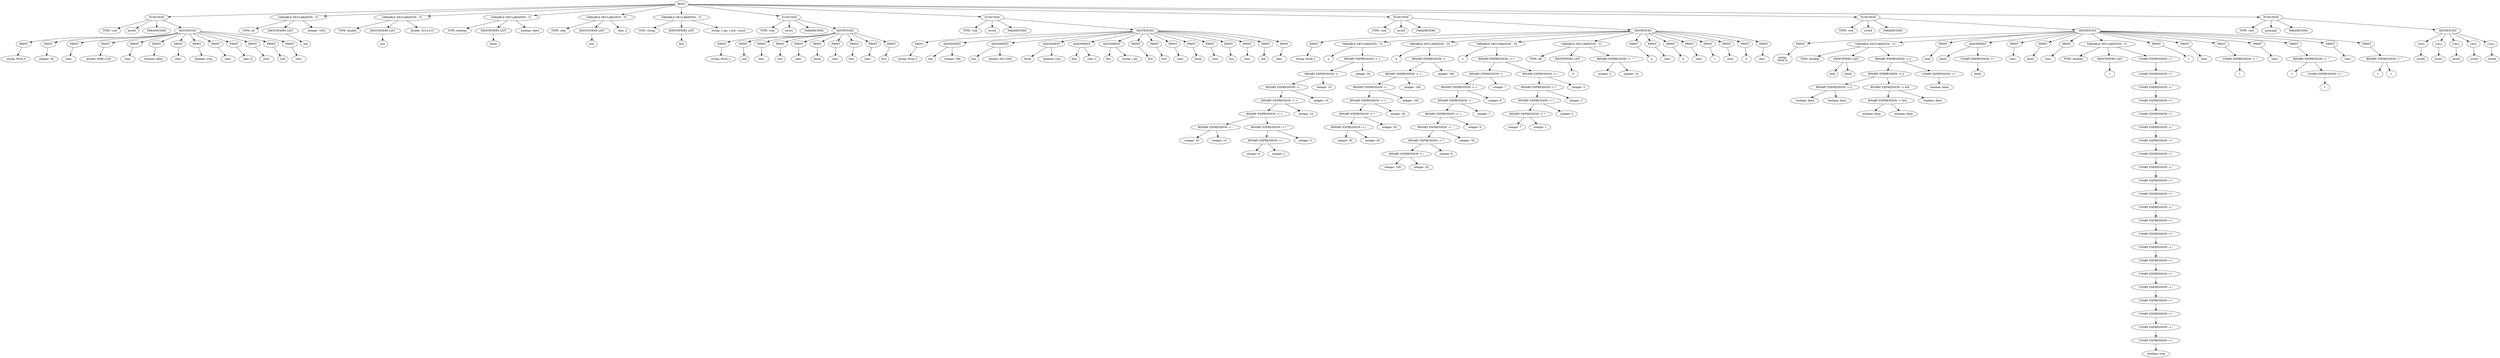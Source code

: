 digraph G{nodo0[label="ROOT"];
Node1[label="FUNCTION"];
nodo0->Node1;
Node2[label="TYPE: void"];
Node1->Node2;
Node3[label="nivel0"];
Node1->Node3;
Node4[label="PARAMETERS"];
Node1->Node4;
Node5[label="SENTENCES"];
Node1->Node5;
Node6[label="PRINT"];
Node5->Node6;
Node7[label=" string: Nivel 0\n"];
Node6->Node7;
Node8[label="PRINT"];
Node5->Node8;
Node9[label=" integer: 56"];
Node8->Node9;
Node10[label="PRINT"];
Node5->Node10;
Node11[label=" char: \n"];
Node10->Node11;
Node12[label="PRINT"];
Node5->Node12;
Node13[label=" double: 8596.2145"];
Node12->Node13;
Node14[label="PRINT"];
Node5->Node14;
Node15[label=" char: \n"];
Node14->Node15;
Node16[label="PRINT"];
Node5->Node16;
Node17[label=" boolean: false"];
Node16->Node17;
Node18[label="PRINT"];
Node5->Node18;
Node19[label=" char: \n"];
Node18->Node19;
Node20[label="PRINT"];
Node5->Node20;
Node21[label=" boolean: true"];
Node20->Node21;
Node22[label="PRINT"];
Node5->Node22;
Node23[label=" char: \n"];
Node22->Node23;
Node24[label="PRINT"];
Node5->Node24;
Node25[label=" char: b"];
Node24->Node25;
Node26[label="PRINT"];
Node5->Node26;
Node27[label=" char: \n"];
Node26->Node27;
Node28[label="PRINT"];
Node5->Node28;
Node29[label="null"];
Node28->Node29;
Node30[label="PRINT"];
Node5->Node30;
Node31[label=" char: \n"];
Node30->Node31;
Node32[label="VARIABLE DECLARATION - T1"];
nodo0->Node32;
Node33[label="TYPE: int"];
Node32->Node33;
Node34[label="IDENTIFIERS LIST"];
Node32->Node34;
Node35[label="one"];
Node34->Node35;
Node36[label=" integer: 1001"];
Node32->Node36;
Node37[label="VARIABLE DECLARATION - T1"];
nodo0->Node37;
Node38[label="TYPE: double"];
Node37->Node38;
Node39[label="IDENTIFIERS LIST"];
Node37->Node39;
Node40[label="two"];
Node39->Node40;
Node41[label=" double: 5214.215"];
Node37->Node41;
Node42[label="VARIABLE DECLARATION - T1"];
nodo0->Node42;
Node43[label="TYPE: boolean"];
Node42->Node43;
Node44[label="IDENTIFIERS LIST"];
Node42->Node44;
Node45[label="three"];
Node44->Node45;
Node46[label=" boolean: false"];
Node42->Node46;
Node47[label="VARIABLE DECLARATION - T1"];
nodo0->Node47;
Node48[label="TYPE: char"];
Node47->Node48;
Node49[label="IDENTIFIERS LIST"];
Node47->Node49;
Node50[label="four"];
Node49->Node50;
Node51[label=" char: y"];
Node47->Node51;
Node52[label="VARIABLE DECLARATION - T1"];
nodo0->Node52;
Node53[label="TYPE: string"];
Node52->Node53;
Node54[label="IDENTIFIERS LIST"];
Node52->Node54;
Node55[label="five"];
Node54->Node55;
Node56[label=" string: I can, i will, i must\n"];
Node52->Node56;
Node57[label="FUNCTION"];
nodo0->Node57;
Node58[label="TYPE: void"];
Node57->Node58;
Node59[label="nivel1"];
Node57->Node59;
Node60[label="PARAMETERS"];
Node57->Node60;
Node61[label="SENTENCES"];
Node57->Node61;
Node62[label="PRINT"];
Node61->Node62;
Node63[label=" string: Nivel 1:\n"];
Node62->Node63;
Node64[label="PRINT"];
Node61->Node64;
Node65[label="one"];
Node64->Node65;
Node66[label="PRINT"];
Node61->Node66;
Node67[label=" char: \n"];
Node66->Node67;
Node68[label="PRINT"];
Node61->Node68;
Node69[label="two"];
Node68->Node69;
Node70[label="PRINT"];
Node61->Node70;
Node71[label=" char: \n"];
Node70->Node71;
Node72[label="PRINT"];
Node61->Node72;
Node73[label="three"];
Node72->Node73;
Node74[label="PRINT"];
Node61->Node74;
Node75[label=" char: \n"];
Node74->Node75;
Node76[label="PRINT"];
Node61->Node76;
Node77[label="four"];
Node76->Node77;
Node78[label="PRINT"];
Node61->Node78;
Node79[label=" char: \n"];
Node78->Node79;
Node80[label="PRINT"];
Node61->Node80;
Node81[label="five"];
Node80->Node81;
Node82[label="FUNCTION"];
nodo0->Node82;
Node83[label="TYPE: void"];
Node82->Node83;
Node84[label="nivel2"];
Node82->Node84;
Node85[label="PARAMETERS"];
Node82->Node85;
Node86[label="SENTENCES"];
Node82->Node86;
Node87[label="PRINT"];
Node86->Node87;
Node88[label=" string: Nivel 2\n"];
Node87->Node88;
Node89[label="ASIGNMENT"];
Node86->Node89;
Node90[label="one"];
Node89->Node90;
Node91[label=" integer: 256"];
Node89->Node91;
Node92[label="ASIGNMENT"];
Node86->Node92;
Node93[label="two"];
Node92->Node93;
Node94[label=" double: 453.2345"];
Node92->Node94;
Node95[label="ASIGNMENT"];
Node86->Node95;
Node96[label="three"];
Node95->Node96;
Node97[label=" boolean: true"];
Node95->Node97;
Node98[label="ASIGNMENT"];
Node86->Node98;
Node99[label="four"];
Node98->Node99;
Node100[label=" char: x"];
Node98->Node100;
Node101[label="ASIGNMENT"];
Node86->Node101;
Node102[label="five"];
Node101->Node102;
Node103[label=" string: i am\n"];
Node101->Node103;
Node104[label="PRINT"];
Node86->Node104;
Node105[label="five"];
Node104->Node105;
Node106[label="PRINT"];
Node86->Node106;
Node107[label="four"];
Node106->Node107;
Node108[label="PRINT"];
Node86->Node108;
Node109[label=" char: \n"];
Node108->Node109;
Node110[label="PRINT"];
Node86->Node110;
Node111[label="three"];
Node110->Node111;
Node112[label="PRINT"];
Node86->Node112;
Node113[label=" char: \n"];
Node112->Node113;
Node114[label="PRINT"];
Node86->Node114;
Node115[label="two"];
Node114->Node115;
Node116[label="PRINT"];
Node86->Node116;
Node117[label=" char: \n"];
Node116->Node117;
Node118[label="PRINT"];
Node86->Node118;
Node119[label="one"];
Node118->Node119;
Node120[label="PRINT"];
Node86->Node120;
Node121[label=" char: \n"];
Node120->Node121;
Node122[label="FUNCTION"];
nodo0->Node122;
Node123[label="TYPE: void"];
Node122->Node123;
Node124[label="nivel3"];
Node122->Node124;
Node125[label="PARAMETERS"];
Node122->Node125;
Node126[label="SENTENCES"];
Node122->Node126;
Node127[label="PRINT"];
Node126->Node127;
Node128[label=" string: Nivel 3\n"];
Node127->Node128;
Node129[label="VARIABLE DECLARATION - T2"];
Node126->Node129;
Node130[label="a"];
Node129->Node130;
Node131[label="BINARY EXPRESSION -> +"];
Node129->Node131;
Node132[label="BINARY EXPRESSION -> -"];
Node131->Node132;
Node133[label="BINARY EXPRESSION -> -"];
Node132->Node133;
Node134[label="BINARY EXPRESSION -> +"];
Node133->Node134;
Node135[label="BINARY EXPRESSION -> +"];
Node134->Node135;
Node136[label="BINARY EXPRESSION -> -"];
Node135->Node136;
Node137[label=" integer: 20"];
Node136->Node137;
Node138[label=" integer: 10"];
Node136->Node138;
Node139[label="BINARY EXPRESSION -> *"];
Node135->Node139;
Node140[label="BINARY EXPRESSION -> /"];
Node139->Node140;
Node141[label=" integer: 8"];
Node140->Node141;
Node142[label=" integer: 2"];
Node140->Node142;
Node143[label=" integer: 3"];
Node139->Node143;
Node144[label=" integer: 10"];
Node134->Node144;
Node145[label=" integer: 10"];
Node133->Node145;
Node146[label=" integer: 10"];
Node132->Node146;
Node147[label=" integer: 50"];
Node131->Node147;
Node148[label="VARIABLE DECLARATION - T3"];
Node126->Node148;
Node149[label="b"];
Node148->Node149;
Node150[label="BINARY EXPRESSION -> -"];
Node148->Node150;
Node151[label="BINARY EXPRESSION -> +"];
Node150->Node151;
Node152[label="BINARY EXPRESSION -> -"];
Node151->Node152;
Node153[label="BINARY EXPRESSION -> +"];
Node152->Node153;
Node154[label="BINARY EXPRESSION -> *"];
Node153->Node154;
Node155[label="BINARY EXPRESSION -> /"];
Node154->Node155;
Node156[label=" integer: 50"];
Node155->Node156;
Node157[label=" integer: 50"];
Node155->Node157;
Node158[label=" integer: 50"];
Node154->Node158;
Node159[label=" integer: 50"];
Node153->Node159;
Node160[label=" integer: 100"];
Node152->Node160;
Node161[label=" integer: 100"];
Node151->Node161;
Node162[label=" integer: 100"];
Node150->Node162;
Node163[label="VARIABLE DECLARATION - T4"];
Node126->Node163;
Node164[label="c"];
Node163->Node164;
Node165[label="BINARY EXPRESSION -> +"];
Node163->Node165;
Node166[label="BINARY EXPRESSION -> -"];
Node165->Node166;
Node167[label="BINARY EXPRESSION -> +"];
Node166->Node167;
Node168[label="BINARY EXPRESSION -> -"];
Node167->Node168;
Node169[label="BINARY EXPRESSION -> +"];
Node168->Node169;
Node170[label="BINARY EXPRESSION -> -"];
Node169->Node170;
Node171[label="BINARY EXPRESSION -> *"];
Node170->Node171;
Node172[label="BINARY EXPRESSION -> /"];
Node171->Node172;
Node173[label=" integer: 100"];
Node172->Node173;
Node174[label=" integer: 20"];
Node172->Node174;
Node175[label=" integer: 9"];
Node171->Node175;
Node176[label=" integer: 78"];
Node170->Node176;
Node177[label=" integer: 6"];
Node169->Node177;
Node178[label=" integer: 7"];
Node168->Node178;
Node179[label=" integer: 8"];
Node167->Node179;
Node180[label=" integer: 7"];
Node166->Node180;
Node181[label="BINARY EXPRESSION -> /"];
Node165->Node181;
Node182[label="BINARY EXPRESSION -> *"];
Node181->Node182;
Node183[label="BINARY EXPRESSION -> *"];
Node182->Node183;
Node184[label="BINARY EXPRESSION -> *"];
Node183->Node184;
Node185[label=" integer: 7"];
Node184->Node185;
Node186[label=" integer: 1"];
Node184->Node186;
Node187[label=" integer: 2"];
Node183->Node187;
Node188[label=" integer: 3"];
Node182->Node188;
Node189[label=" integer: 3"];
Node181->Node189;
Node190[label="VARIABLE DECLARATION - T1"];
Node126->Node190;
Node191[label="TYPE: int"];
Node190->Node191;
Node192[label="IDENTIFIERS LIST"];
Node190->Node192;
Node193[label="d"];
Node192->Node193;
Node194[label="BINARY EXPRESSION -> ^^"];
Node190->Node194;
Node195[label=" integer: 2"];
Node194->Node195;
Node196[label=" integer: 10"];
Node194->Node196;
Node197[label="PRINT"];
Node126->Node197;
Node198[label="a"];
Node197->Node198;
Node199[label="PRINT"];
Node126->Node199;
Node200[label=" char: \n"];
Node199->Node200;
Node201[label="PRINT"];
Node126->Node201;
Node202[label="b"];
Node201->Node202;
Node203[label="PRINT"];
Node126->Node203;
Node204[label=" char: \n"];
Node203->Node204;
Node205[label="PRINT"];
Node126->Node205;
Node206[label="c"];
Node205->Node206;
Node207[label="PRINT"];
Node126->Node207;
Node208[label=" char: \n"];
Node207->Node208;
Node209[label="PRINT"];
Node126->Node209;
Node210[label="d"];
Node209->Node210;
Node211[label="PRINT"];
Node126->Node211;
Node212[label=" char: \n"];
Node211->Node212;
Node213[label="FUNCTION"];
nodo0->Node213;
Node214[label="TYPE: void"];
Node213->Node214;
Node215[label="nivel4"];
Node213->Node215;
Node216[label="PARAMETERS"];
Node213->Node216;
Node217[label="SENTENCES"];
Node213->Node217;
Node218[label="PRINT"];
Node217->Node218;
Node219[label=" string: \nNivel 4:\n"];
Node218->Node219;
Node220[label="VARIABLE DECLARATION - T1"];
Node217->Node220;
Node221[label="TYPE: boolean"];
Node220->Node221;
Node222[label="IDENTIFIERS LIST"];
Node220->Node222;
Node223[label="bool"];
Node222->Node223;
Node224[label="bool2"];
Node222->Node224;
Node225[label="BINARY EXPRESSION -> ||"];
Node220->Node225;
Node226[label="BINARY EXPRESSION -> ||"];
Node225->Node226;
Node227[label="BINARY EXPRESSION -> ||"];
Node226->Node227;
Node228[label=" boolean: false"];
Node227->Node228;
Node229[label=" boolean: false"];
Node227->Node229;
Node230[label="BINARY EXPRESSION -> &&"];
Node226->Node230;
Node231[label="BINARY EXPRESSION -> &&"];
Node230->Node231;
Node232[label=" boolean: false"];
Node231->Node232;
Node233[label=" boolean: false"];
Node231->Node233;
Node234[label=" boolean: false"];
Node230->Node234;
Node235[label="UNARY EXPRESSION -> !"];
Node225->Node235;
Node236[label=" boolean: false"];
Node235->Node236;
Node237[label="PRINT"];
Node217->Node237;
Node238[label="bool"];
Node237->Node238;
Node239[label="ASIGNMENT"];
Node217->Node239;
Node240[label="bool2"];
Node239->Node240;
Node241[label="UNARY EXPRESSION -> !"];
Node239->Node241;
Node242[label="bool2"];
Node241->Node242;
Node243[label="PRINT"];
Node217->Node243;
Node244[label=" char: \n"];
Node243->Node244;
Node245[label="PRINT"];
Node217->Node245;
Node246[label="bool2"];
Node245->Node246;
Node247[label="PRINT"];
Node217->Node247;
Node248[label=" char: \n"];
Node247->Node248;
Node249[label="VARIABLE DECLARATION - T1"];
Node217->Node249;
Node250[label="TYPE: boolean"];
Node249->Node250;
Node251[label="IDENTIFIERS LIST"];
Node249->Node251;
Node252[label="t"];
Node251->Node252;
Node253[label="UNARY EXPRESSION -> !"];
Node249->Node253;
Node254[label="UNARY EXPRESSION -> !"];
Node253->Node254;
Node255[label="UNARY EXPRESSION -> !"];
Node254->Node255;
Node256[label="UNARY EXPRESSION -> !"];
Node255->Node256;
Node257[label="UNARY EXPRESSION -> !"];
Node256->Node257;
Node258[label="UNARY EXPRESSION -> !"];
Node257->Node258;
Node259[label="UNARY EXPRESSION -> !"];
Node258->Node259;
Node260[label="UNARY EXPRESSION -> !"];
Node259->Node260;
Node261[label="UNARY EXPRESSION -> !"];
Node260->Node261;
Node262[label="UNARY EXPRESSION -> !"];
Node261->Node262;
Node263[label="UNARY EXPRESSION -> !"];
Node262->Node263;
Node264[label="UNARY EXPRESSION -> !"];
Node263->Node264;
Node265[label="UNARY EXPRESSION -> !"];
Node264->Node265;
Node266[label="UNARY EXPRESSION -> !"];
Node265->Node266;
Node267[label="UNARY EXPRESSION -> !"];
Node266->Node267;
Node268[label="UNARY EXPRESSION -> !"];
Node267->Node268;
Node269[label="UNARY EXPRESSION -> !"];
Node268->Node269;
Node270[label="UNARY EXPRESSION -> !"];
Node269->Node270;
Node271[label="UNARY EXPRESSION -> !"];
Node270->Node271;
Node272[label="UNARY EXPRESSION -> !"];
Node271->Node272;
Node273[label="UNARY EXPRESSION -> !"];
Node272->Node273;
Node274[label="UNARY EXPRESSION -> !"];
Node273->Node274;
Node275[label=" boolean: true"];
Node274->Node275;
Node276[label="PRINT"];
Node217->Node276;
Node277[label="t"];
Node276->Node277;
Node278[label="PRINT"];
Node217->Node278;
Node279[label=" char: \n"];
Node278->Node279;
Node280[label="PRINT"];
Node217->Node280;
Node281[label="UNARY EXPRESSION -> !"];
Node280->Node281;
Node282[label="t"];
Node281->Node282;
Node283[label="PRINT"];
Node217->Node283;
Node284[label=" char: \n"];
Node283->Node284;
Node285[label="PRINT"];
Node217->Node285;
Node286[label="BINARY EXPRESSION -> ^"];
Node285->Node286;
Node287[label="t"];
Node286->Node287;
Node288[label="UNARY EXPRESSION -> !"];
Node286->Node288;
Node289[label="t"];
Node288->Node289;
Node290[label="PRINT"];
Node217->Node290;
Node291[label=" char: \n"];
Node290->Node291;
Node292[label="PRINT"];
Node217->Node292;
Node293[label="BINARY EXPRESSION -> ^"];
Node292->Node293;
Node294[label="t"];
Node293->Node294;
Node295[label="t"];
Node293->Node295;
Node296[label="FUNCTION"];
nodo0->Node296;
Node297[label="TYPE: void"];
Node296->Node297;
Node298[label="principal"];
Node296->Node298;
Node299[label="PARAMETERS"];
Node296->Node299;
Node300[label="SENTENCES"];
Node296->Node300;
Node301[label="CALL"];
Node300->Node301;
Node302[label="nivel0"];
Node301->Node302;
Node303[label="CALL"];
Node300->Node303;
Node304[label="nivel1"];
Node303->Node304;
Node305[label="CALL"];
Node300->Node305;
Node306[label="nivel2"];
Node305->Node306;
Node307[label="CALL"];
Node300->Node307;
Node308[label="nivel3"];
Node307->Node308;
Node309[label="CALL"];
Node300->Node309;
Node310[label="nivel4"];
Node309->Node310;
}